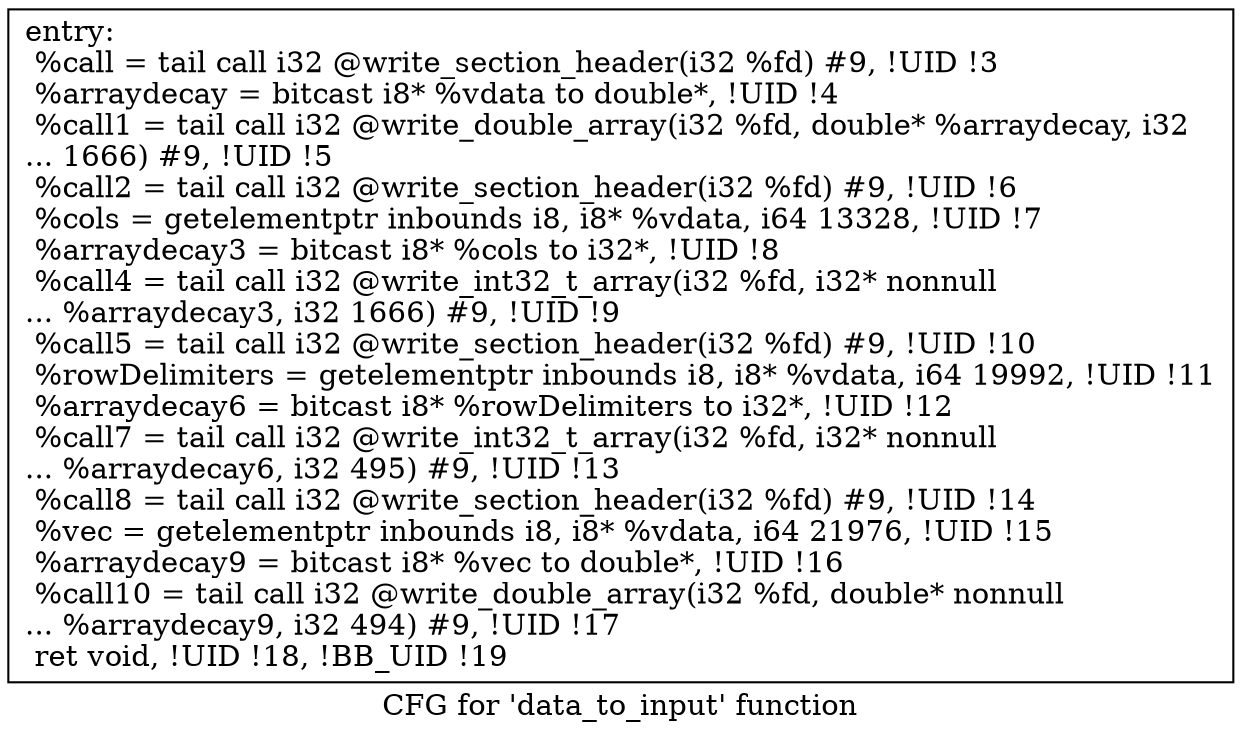 digraph "CFG for 'data_to_input' function" {
	label="CFG for 'data_to_input' function";

	Node0x563f7002b610 [shape=record,label="{entry:\l  %call = tail call i32 @write_section_header(i32 %fd) #9, !UID !3\l  %arraydecay = bitcast i8* %vdata to double*, !UID !4\l  %call1 = tail call i32 @write_double_array(i32 %fd, double* %arraydecay, i32\l... 1666) #9, !UID !5\l  %call2 = tail call i32 @write_section_header(i32 %fd) #9, !UID !6\l  %cols = getelementptr inbounds i8, i8* %vdata, i64 13328, !UID !7\l  %arraydecay3 = bitcast i8* %cols to i32*, !UID !8\l  %call4 = tail call i32 @write_int32_t_array(i32 %fd, i32* nonnull\l... %arraydecay3, i32 1666) #9, !UID !9\l  %call5 = tail call i32 @write_section_header(i32 %fd) #9, !UID !10\l  %rowDelimiters = getelementptr inbounds i8, i8* %vdata, i64 19992, !UID !11\l  %arraydecay6 = bitcast i8* %rowDelimiters to i32*, !UID !12\l  %call7 = tail call i32 @write_int32_t_array(i32 %fd, i32* nonnull\l... %arraydecay6, i32 495) #9, !UID !13\l  %call8 = tail call i32 @write_section_header(i32 %fd) #9, !UID !14\l  %vec = getelementptr inbounds i8, i8* %vdata, i64 21976, !UID !15\l  %arraydecay9 = bitcast i8* %vec to double*, !UID !16\l  %call10 = tail call i32 @write_double_array(i32 %fd, double* nonnull\l... %arraydecay9, i32 494) #9, !UID !17\l  ret void, !UID !18, !BB_UID !19\l}"];
}
